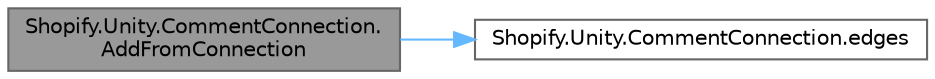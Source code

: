 digraph "Shopify.Unity.CommentConnection.AddFromConnection"
{
 // LATEX_PDF_SIZE
  bgcolor="transparent";
  edge [fontname=Helvetica,fontsize=10,labelfontname=Helvetica,labelfontsize=10];
  node [fontname=Helvetica,fontsize=10,shape=box,height=0.2,width=0.4];
  rankdir="LR";
  Node1 [id="Node000001",label="Shopify.Unity.CommentConnection.\lAddFromConnection",height=0.2,width=0.4,color="gray40", fillcolor="grey60", style="filled", fontcolor="black",tooltip="This is a utility function that allows you to append newly queried data from a connection into this o..."];
  Node1 -> Node2 [id="edge1_Node000001_Node000002",color="steelblue1",style="solid",tooltip=" "];
  Node2 [id="Node000002",label="Shopify.Unity.CommentConnection.edges",height=0.2,width=0.4,color="grey40", fillcolor="white", style="filled",URL="$class_shopify_1_1_unity_1_1_comment_connection.html#a6ac7eee9d12e5c3da6c8518201d9afdf",tooltip="A list of edges."];
}
